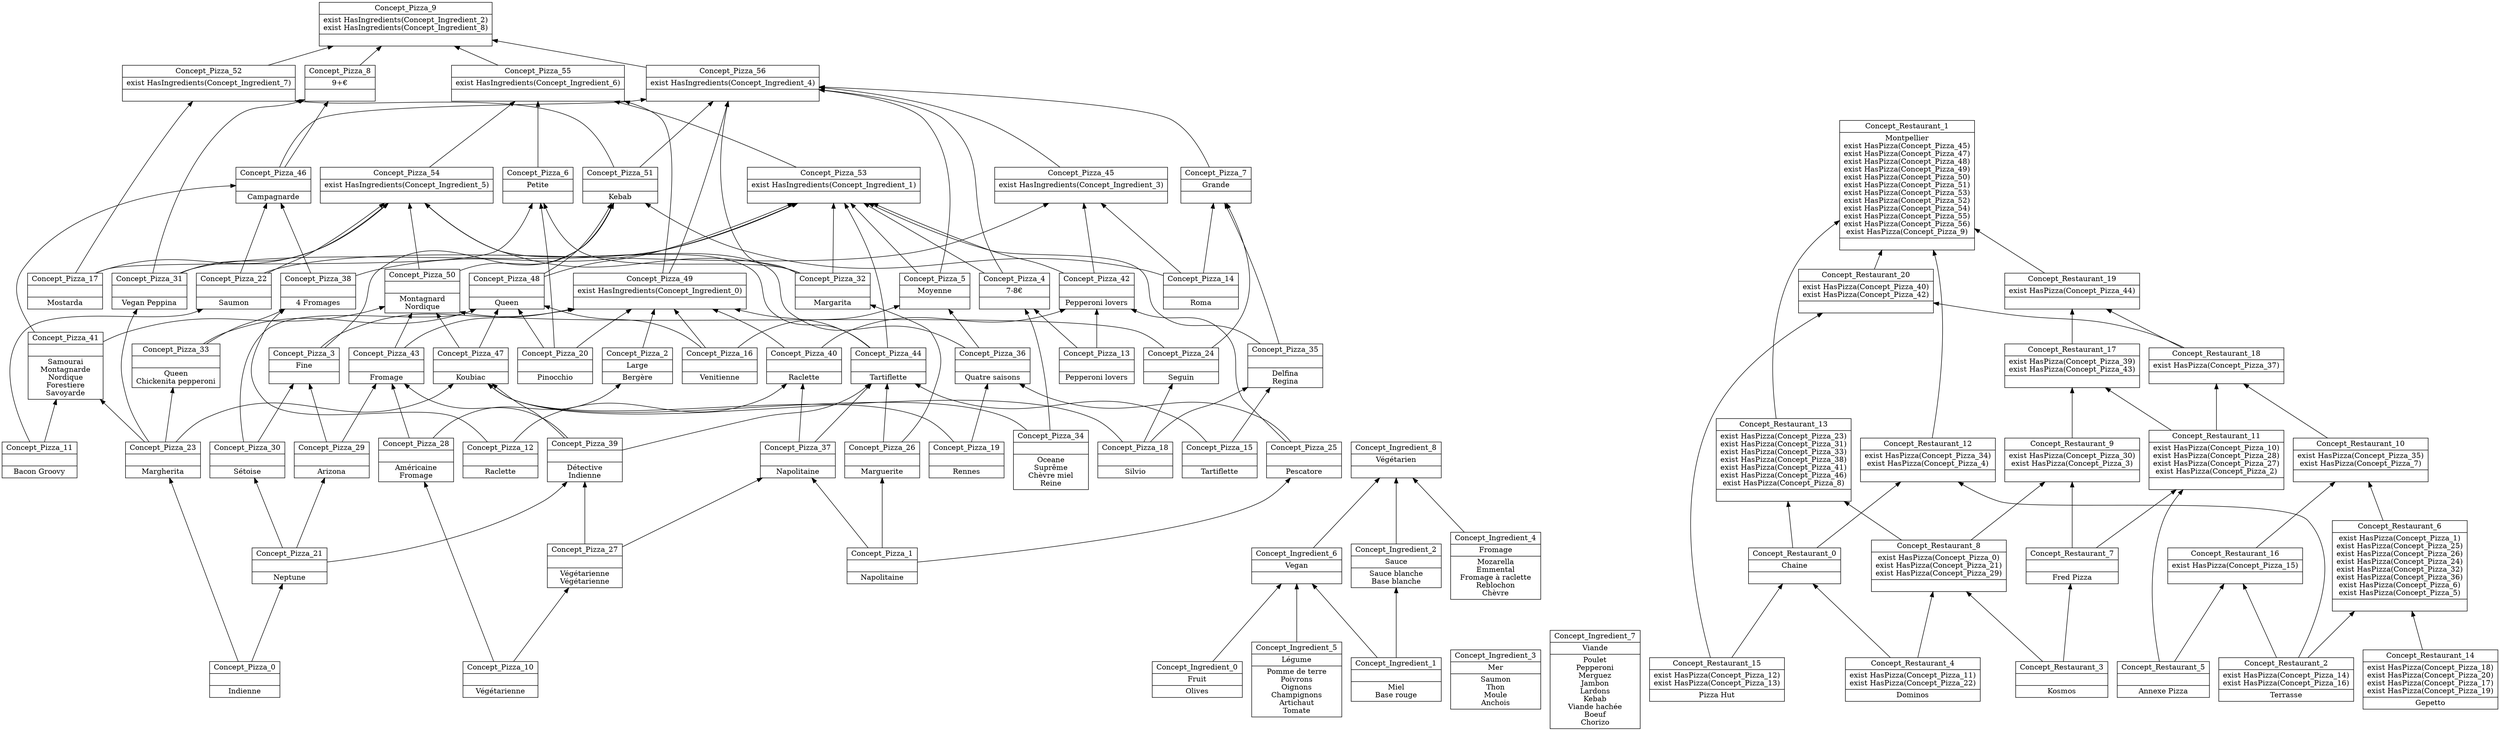 digraph G { 
	rankdir=BT;
subgraph Pizza { 
label="Pizza";
1 [shape=record,label="{Concept_Pizza_1||Napolitaine\n}"];
2 [shape=record,label="{Concept_Pizza_0||Indienne\n}"];
3 [shape=record,label="{Concept_Pizza_15||Tartiflette\n}"];
4 [shape=record,label="{Concept_Pizza_10||Végétarienne\n}"];
5 [shape=record,label="{Concept_Pizza_12||Raclette\n}"];
6 [shape=record,label="{Concept_Pizza_13||Pepperoni lovers\n}"];
7 [shape=record,label="{Concept_Pizza_14||Roma\n}"];
8 [shape=record,label="{Concept_Pizza_16||Venitienne\n}"];
9 [shape=record,label="{Concept_Pizza_11||Bacon Groovy\n}"];
10 [shape=record,label="{Concept_Pizza_18||Silvio\n}"];
11 [shape=record,label="{Concept_Pizza_20||Pinocchio\n}"];
12 [shape=record,label="{Concept_Pizza_17||Mostarda\n}"];
13 [shape=record,label="{Concept_Pizza_19||Rennes\n}"];
14 [shape=record,label="{Concept_Pizza_25||Pescatore\n}"];
15 [shape=record,label="{Concept_Pizza_26||Marguerite\n}"];
16 [shape=record,label="{Concept_Pizza_21||Neptune\n}"];
17 [shape=record,label="{Concept_Pizza_22||Saumon\n}"];
18 [shape=record,label="{Concept_Pizza_23||Margherita\n}"];
19 [shape=record,label="{Concept_Pizza_24||Seguin\n}"];
20 [shape=record,label="{Concept_Pizza_30||Sétoise\n}"];
21 [shape=record,label="{Concept_Pizza_29||Arizona\n}"];
22 [shape=record,label="{Concept_Pizza_28||Américaine\nFromage\n}"];
23 [shape=record,label="{Concept_Pizza_32||Margarita\n}"];
24 [shape=record,label="{Concept_Pizza_31||Vegan Peppina\n}"];
25 [shape=record,label="{Concept_Pizza_27||Végétarienne\nVégétarienne\n}"];
26 [shape=record,label="{Concept_Pizza_3|Fine\n|}"];
27 [shape=record,label="{Concept_Pizza_2|Large\n|Bergère\n}"];
28 [shape=record,label="{Concept_Pizza_35||Delfina\nRegina\n}"];
29 [shape=record,label="{Concept_Pizza_36||Quatre saisons\n}"];
30 [shape=record,label="{Concept_Pizza_34||Oceane\nSuprême\nChèvre miel\nReine\n}"];
31 [shape=record,label="{Concept_Pizza_33||Queen\nChickenita pepperoni\n}"];
32 [shape=record,label="{Concept_Pizza_6|Petite\n|}"];
33 [shape=record,label="{Concept_Pizza_5|Moyenne\n|}"];
34 [shape=record,label="{Concept_Pizza_4|7-8€\n|}"];
35 [shape=record,label="{Concept_Pizza_37||Napolitaine\n}"];
36 [shape=record,label="{Concept_Pizza_7|Grande\n|}"];
37 [shape=record,label="{Concept_Pizza_38||4 Fromages\n}"];
38 [shape=record,label="{Concept_Pizza_40||Raclette\n}"];
39 [shape=record,label="{Concept_Pizza_39||Détective\nIndienne\n}"];
40 [shape=record,label="{Concept_Pizza_41||Samourai\nMontagnarde\nNordique\nForestiere\nSavoyarde\n}"];
41 [shape=record,label="{Concept_Pizza_42||Pepperoni lovers\n}"];
42 [shape=record,label="{Concept_Pizza_43||Fromage\n}"];
43 [shape=record,label="{Concept_Pizza_44||Tartiflette\n}"];
44 [shape=record,label="{Concept_Pizza_45|exist HasIngredients(Concept_Ingredient_3)\n|}"];
45 [shape=record,label="{Concept_Pizza_46||Campagnarde\n}"];
46 [shape=record,label="{Concept_Pizza_8|9+€\n|}"];
47 [shape=record,label="{Concept_Pizza_47||Koubiac\n}"];
48 [shape=record,label="{Concept_Pizza_48||Queen\n}"];
49 [shape=record,label="{Concept_Pizza_49|exist HasIngredients(Concept_Ingredient_0)\n|}"];
50 [shape=record,label="{Concept_Pizza_50||Montagnard\nNordique\n}"];
51 [shape=record,label="{Concept_Pizza_51||Kebab\n}"];
52 [shape=record,label="{Concept_Pizza_53|exist HasIngredients(Concept_Ingredient_1)\n|}"];
53 [shape=record,label="{Concept_Pizza_52|exist HasIngredients(Concept_Ingredient_7)\n|}"];
54 [shape=record,label="{Concept_Pizza_54|exist HasIngredients(Concept_Ingredient_5)\n|}"];
55 [shape=record,label="{Concept_Pizza_55|exist HasIngredients(Concept_Ingredient_6)\n|}"];
56 [shape=record,label="{Concept_Pizza_56|exist HasIngredients(Concept_Ingredient_4)\n|}"];
57 [shape=record,label="{Concept_Pizza_9|exist HasIngredients(Concept_Ingredient_2)\nexist HasIngredients(Concept_Ingredient_8)\n|}"];
	1 -> 14
	1 -> 15
	2 -> 16
	9 -> 17
	2 -> 18
	10 -> 19
	16 -> 20
	16 -> 21
	4 -> 22
	15 -> 23
	18 -> 24
	4 -> 25
	20 -> 26
	21 -> 26
	22 -> 27
	3 -> 28
	10 -> 28
	14 -> 29
	13 -> 29
	18 -> 31
	11 -> 32
	23 -> 32
	12 -> 32
	29 -> 33
	8 -> 33
	30 -> 34
	6 -> 34
	1 -> 35
	25 -> 35
	28 -> 36
	7 -> 36
	19 -> 36
	31 -> 37
	5 -> 37
	5 -> 38
	35 -> 38
	25 -> 39
	16 -> 39
	9 -> 40
	18 -> 40
	38 -> 41
	6 -> 41
	14 -> 41
	22 -> 42
	39 -> 42
	21 -> 42
	3 -> 43
	35 -> 43
	39 -> 43
	15 -> 43
	17 -> 44
	7 -> 44
	41 -> 44
	37 -> 45
	17 -> 45
	40 -> 45
	45 -> 46
	24 -> 46
	30 -> 47
	10 -> 47
	39 -> 47
	13 -> 47
	18 -> 47
	47 -> 48
	8 -> 48
	11 -> 48
	31 -> 48
	20 -> 48
	38 -> 49
	8 -> 49
	11 -> 49
	26 -> 49
	42 -> 49
	27 -> 49
	43 -> 49
	42 -> 50
	47 -> 50
	19 -> 50
	40 -> 50
	50 -> 51
	7 -> 51
	26 -> 51
	48 -> 51
	28 -> 52
	34 -> 52
	23 -> 52
	33 -> 52
	41 -> 52
	48 -> 52
	37 -> 52
	43 -> 52
	24 -> 52
	51 -> 53
	12 -> 53
	12 -> 54
	23 -> 54
	50 -> 54
	17 -> 54
	43 -> 54
	24 -> 54
	29 -> 54
	54 -> 55
	52 -> 55
	49 -> 55
	32 -> 55
	45 -> 56
	34 -> 56
	23 -> 56
	33 -> 56
	36 -> 56
	51 -> 56
	44 -> 56
	49 -> 56
	55 -> 57
	53 -> 57
	46 -> 57
	56 -> 57
}
subgraph Ingredient { 
label="Ingredient";
58 [shape=record,label="{Concept_Ingredient_0|Fruit\n|Olives\n}"];
59 [shape=record,label="{Concept_Ingredient_1||Miel\nBase rouge\n}"];
60 [shape=record,label="{Concept_Ingredient_3|Mer\n|Saumon\nThon\nMoule\nAnchois\n}"];
61 [shape=record,label="{Concept_Ingredient_2|Sauce\n|Sauce blanche\nBase blanche\n}"];
62 [shape=record,label="{Concept_Ingredient_4|Fromage\n|Mozarella\nEmmental\nFromage à raclette\nReblochon\nChèvre\n}"];
63 [shape=record,label="{Concept_Ingredient_5|Légume\n|Pomme de terre\nPoivrons\nOignons\nChampignons\nArtichaut\nTomate\n}"];
64 [shape=record,label="{Concept_Ingredient_7|Viande\n|Poulet\nPepperoni\nMerguez\nJambon\nLardons\nKebab\nViande hachée\nBoeuf\nChorizo\n}"];
65 [shape=record,label="{Concept_Ingredient_6|Vegan\n|}"];
66 [shape=record,label="{Concept_Ingredient_8|Végétarien\n|}"];
	59 -> 61
	63 -> 65
	58 -> 65
	59 -> 65
	65 -> 66
	61 -> 66
	62 -> 66
}
subgraph Restaurant { 
label="Restaurant";
67 [shape=record,label="{Concept_Restaurant_4|exist HasPizza(Concept_Pizza_11)\nexist HasPizza(Concept_Pizza_22)\n|Dominos\n}"];
68 [shape=record,label="{Concept_Restaurant_2|exist HasPizza(Concept_Pizza_14)\nexist HasPizza(Concept_Pizza_16)\n|Terrasse\n}"];
69 [shape=record,label="{Concept_Restaurant_3||Kosmos\n}"];
70 [shape=record,label="{Concept_Restaurant_5||Annexe Pizza\n}"];
71 [shape=record,label="{Concept_Restaurant_15|exist HasPizza(Concept_Pizza_12)\nexist HasPizza(Concept_Pizza_13)\n|Pizza Hut\n}"];
72 [shape=record,label="{Concept_Restaurant_14|exist HasPizza(Concept_Pizza_18)\nexist HasPizza(Concept_Pizza_20)\nexist HasPizza(Concept_Pizza_17)\nexist HasPizza(Concept_Pizza_19)\n|Gepetto\n}"];
73 [shape=record,label="{Concept_Restaurant_0|Chaine\n|}"];
74 [shape=record,label="{Concept_Restaurant_6|exist HasPizza(Concept_Pizza_1)\nexist HasPizza(Concept_Pizza_25)\nexist HasPizza(Concept_Pizza_26)\nexist HasPizza(Concept_Pizza_24)\nexist HasPizza(Concept_Pizza_32)\nexist HasPizza(Concept_Pizza_36)\nexist HasPizza(Concept_Pizza_6)\nexist HasPizza(Concept_Pizza_5)\n|}"];
75 [shape=record,label="{Concept_Restaurant_8|exist HasPizza(Concept_Pizza_0)\nexist HasPizza(Concept_Pizza_21)\nexist HasPizza(Concept_Pizza_29)\n|}"];
76 [shape=record,label="{Concept_Restaurant_16|exist HasPizza(Concept_Pizza_15)\n|}"];
77 [shape=record,label="{Concept_Restaurant_7||Fred Pizza\n}"];
78 [shape=record,label="{Concept_Restaurant_11|exist HasPizza(Concept_Pizza_10)\nexist HasPizza(Concept_Pizza_28)\nexist HasPizza(Concept_Pizza_27)\nexist HasPizza(Concept_Pizza_2)\n|}"];
79 [shape=record,label="{Concept_Restaurant_13|exist HasPizza(Concept_Pizza_23)\nexist HasPizza(Concept_Pizza_31)\nexist HasPizza(Concept_Pizza_33)\nexist HasPizza(Concept_Pizza_38)\nexist HasPizza(Concept_Pizza_41)\nexist HasPizza(Concept_Pizza_46)\nexist HasPizza(Concept_Pizza_8)\n|}"];
80 [shape=record,label="{Concept_Restaurant_9|exist HasPizza(Concept_Pizza_30)\nexist HasPizza(Concept_Pizza_3)\n|}"];
81 [shape=record,label="{Concept_Restaurant_10|exist HasPizza(Concept_Pizza_35)\nexist HasPizza(Concept_Pizza_7)\n|}"];
82 [shape=record,label="{Concept_Restaurant_12|exist HasPizza(Concept_Pizza_34)\nexist HasPizza(Concept_Pizza_4)\n|}"];
83 [shape=record,label="{Concept_Restaurant_17|exist HasPizza(Concept_Pizza_39)\nexist HasPizza(Concept_Pizza_43)\n|}"];
84 [shape=record,label="{Concept_Restaurant_18|exist HasPizza(Concept_Pizza_37)\n|}"];
85 [shape=record,label="{Concept_Restaurant_20|exist HasPizza(Concept_Pizza_40)\nexist HasPizza(Concept_Pizza_42)\n|}"];
86 [shape=record,label="{Concept_Restaurant_19|exist HasPizza(Concept_Pizza_44)\n|}"];
87 [shape=record,label="{Concept_Restaurant_1|Montpellier\nexist HasPizza(Concept_Pizza_45)\nexist HasPizza(Concept_Pizza_47)\nexist HasPizza(Concept_Pizza_48)\nexist HasPizza(Concept_Pizza_49)\nexist HasPizza(Concept_Pizza_50)\nexist HasPizza(Concept_Pizza_51)\nexist HasPizza(Concept_Pizza_53)\nexist HasPizza(Concept_Pizza_52)\nexist HasPizza(Concept_Pizza_54)\nexist HasPizza(Concept_Pizza_55)\nexist HasPizza(Concept_Pizza_56)\nexist HasPizza(Concept_Pizza_9)\n|}"];
	71 -> 73
	67 -> 73
	72 -> 74
	68 -> 74
	67 -> 75
	69 -> 75
	70 -> 76
	68 -> 76
	69 -> 77
	70 -> 78
	77 -> 78
	73 -> 79
	75 -> 79
	75 -> 80
	77 -> 80
	76 -> 81
	74 -> 81
	73 -> 82
	68 -> 82
	80 -> 83
	78 -> 83
	81 -> 84
	78 -> 84
	71 -> 85
	84 -> 85
	83 -> 86
	84 -> 86
	85 -> 87
	79 -> 87
	86 -> 87
	82 -> 87
}
}